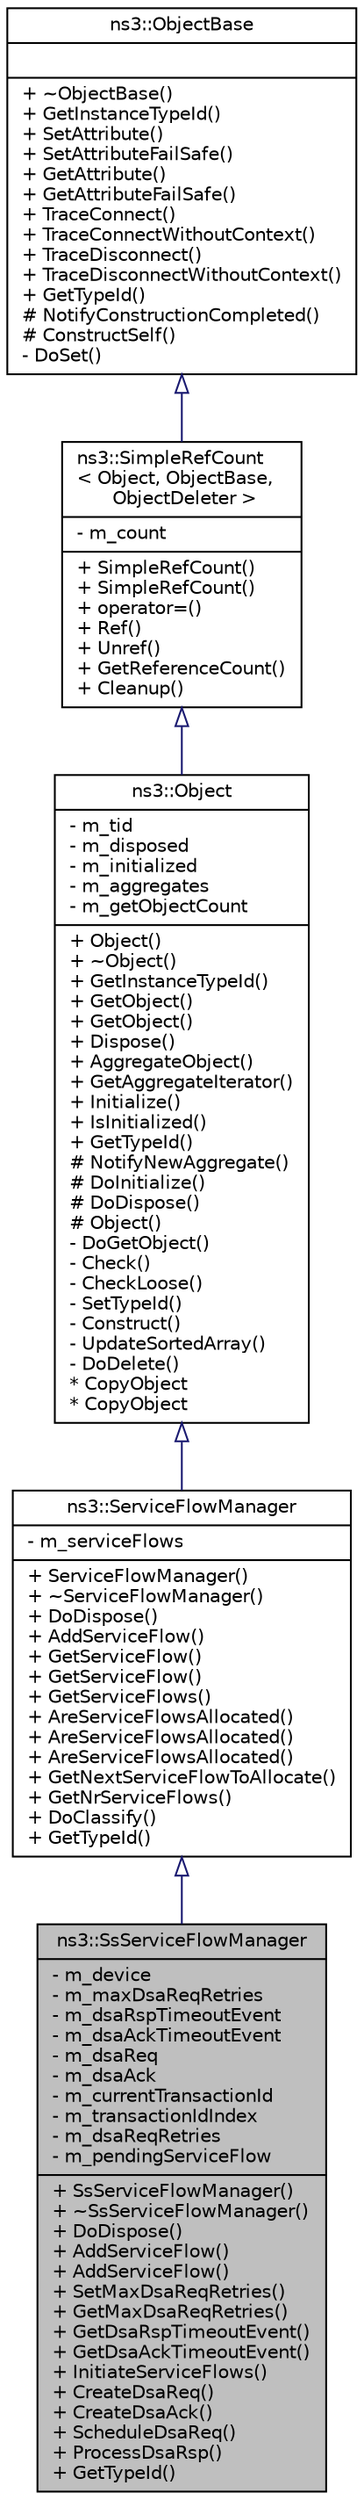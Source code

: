 digraph "ns3::SsServiceFlowManager"
{
  edge [fontname="Helvetica",fontsize="10",labelfontname="Helvetica",labelfontsize="10"];
  node [fontname="Helvetica",fontsize="10",shape=record];
  Node1 [label="{ns3::SsServiceFlowManager\n|- m_device\l- m_maxDsaReqRetries\l- m_dsaRspTimeoutEvent\l- m_dsaAckTimeoutEvent\l- m_dsaReq\l- m_dsaAck\l- m_currentTransactionId\l- m_transactionIdIndex\l- m_dsaReqRetries\l- m_pendingServiceFlow\l|+ SsServiceFlowManager()\l+ ~SsServiceFlowManager()\l+ DoDispose()\l+ AddServiceFlow()\l+ AddServiceFlow()\l+ SetMaxDsaReqRetries()\l+ GetMaxDsaReqRetries()\l+ GetDsaRspTimeoutEvent()\l+ GetDsaAckTimeoutEvent()\l+ InitiateServiceFlows()\l+ CreateDsaReq()\l+ CreateDsaAck()\l+ ScheduleDsaReq()\l+ ProcessDsaRsp()\l+ GetTypeId()\l}",height=0.2,width=0.4,color="black", fillcolor="grey75", style="filled", fontcolor="black"];
  Node2 -> Node1 [dir="back",color="midnightblue",fontsize="10",style="solid",arrowtail="onormal"];
  Node2 [label="{ns3::ServiceFlowManager\n|- m_serviceFlows\l|+ ServiceFlowManager()\l+ ~ServiceFlowManager()\l+ DoDispose()\l+ AddServiceFlow()\l+ GetServiceFlow()\l+ GetServiceFlow()\l+ GetServiceFlows()\l+ AreServiceFlowsAllocated()\l+ AreServiceFlowsAllocated()\l+ AreServiceFlowsAllocated()\l+ GetNextServiceFlowToAllocate()\l+ GetNrServiceFlows()\l+ DoClassify()\l+ GetTypeId()\l}",height=0.2,width=0.4,color="black", fillcolor="white", style="filled",URL="$df/d56/classns3_1_1ServiceFlowManager.html"];
  Node3 -> Node2 [dir="back",color="midnightblue",fontsize="10",style="solid",arrowtail="onormal"];
  Node3 [label="{ns3::Object\n|- m_tid\l- m_disposed\l- m_initialized\l- m_aggregates\l- m_getObjectCount\l|+ Object()\l+ ~Object()\l+ GetInstanceTypeId()\l+ GetObject()\l+ GetObject()\l+ Dispose()\l+ AggregateObject()\l+ GetAggregateIterator()\l+ Initialize()\l+ IsInitialized()\l+ GetTypeId()\l# NotifyNewAggregate()\l# DoInitialize()\l# DoDispose()\l# Object()\l- DoGetObject()\l- Check()\l- CheckLoose()\l- SetTypeId()\l- Construct()\l- UpdateSortedArray()\l- DoDelete()\l* CopyObject\l* CopyObject\l}",height=0.2,width=0.4,color="black", fillcolor="white", style="filled",URL="$d9/d77/classns3_1_1Object.html",tooltip="A base class which provides memory management and object aggregation. "];
  Node4 -> Node3 [dir="back",color="midnightblue",fontsize="10",style="solid",arrowtail="onormal"];
  Node4 [label="{ns3::SimpleRefCount\l\< Object, ObjectBase,\l ObjectDeleter \>\n|- m_count\l|+ SimpleRefCount()\l+ SimpleRefCount()\l+ operator=()\l+ Ref()\l+ Unref()\l+ GetReferenceCount()\l+ Cleanup()\l}",height=0.2,width=0.4,color="black", fillcolor="white", style="filled",URL="$da/da1/classns3_1_1SimpleRefCount.html"];
  Node5 -> Node4 [dir="back",color="midnightblue",fontsize="10",style="solid",arrowtail="onormal"];
  Node5 [label="{ns3::ObjectBase\n||+ ~ObjectBase()\l+ GetInstanceTypeId()\l+ SetAttribute()\l+ SetAttributeFailSafe()\l+ GetAttribute()\l+ GetAttributeFailSafe()\l+ TraceConnect()\l+ TraceConnectWithoutContext()\l+ TraceDisconnect()\l+ TraceDisconnectWithoutContext()\l+ GetTypeId()\l# NotifyConstructionCompleted()\l# ConstructSelf()\l- DoSet()\l}",height=0.2,width=0.4,color="black", fillcolor="white", style="filled",URL="$d2/dac/classns3_1_1ObjectBase.html",tooltip="Anchor the ns-3 type and attribute system. "];
}
